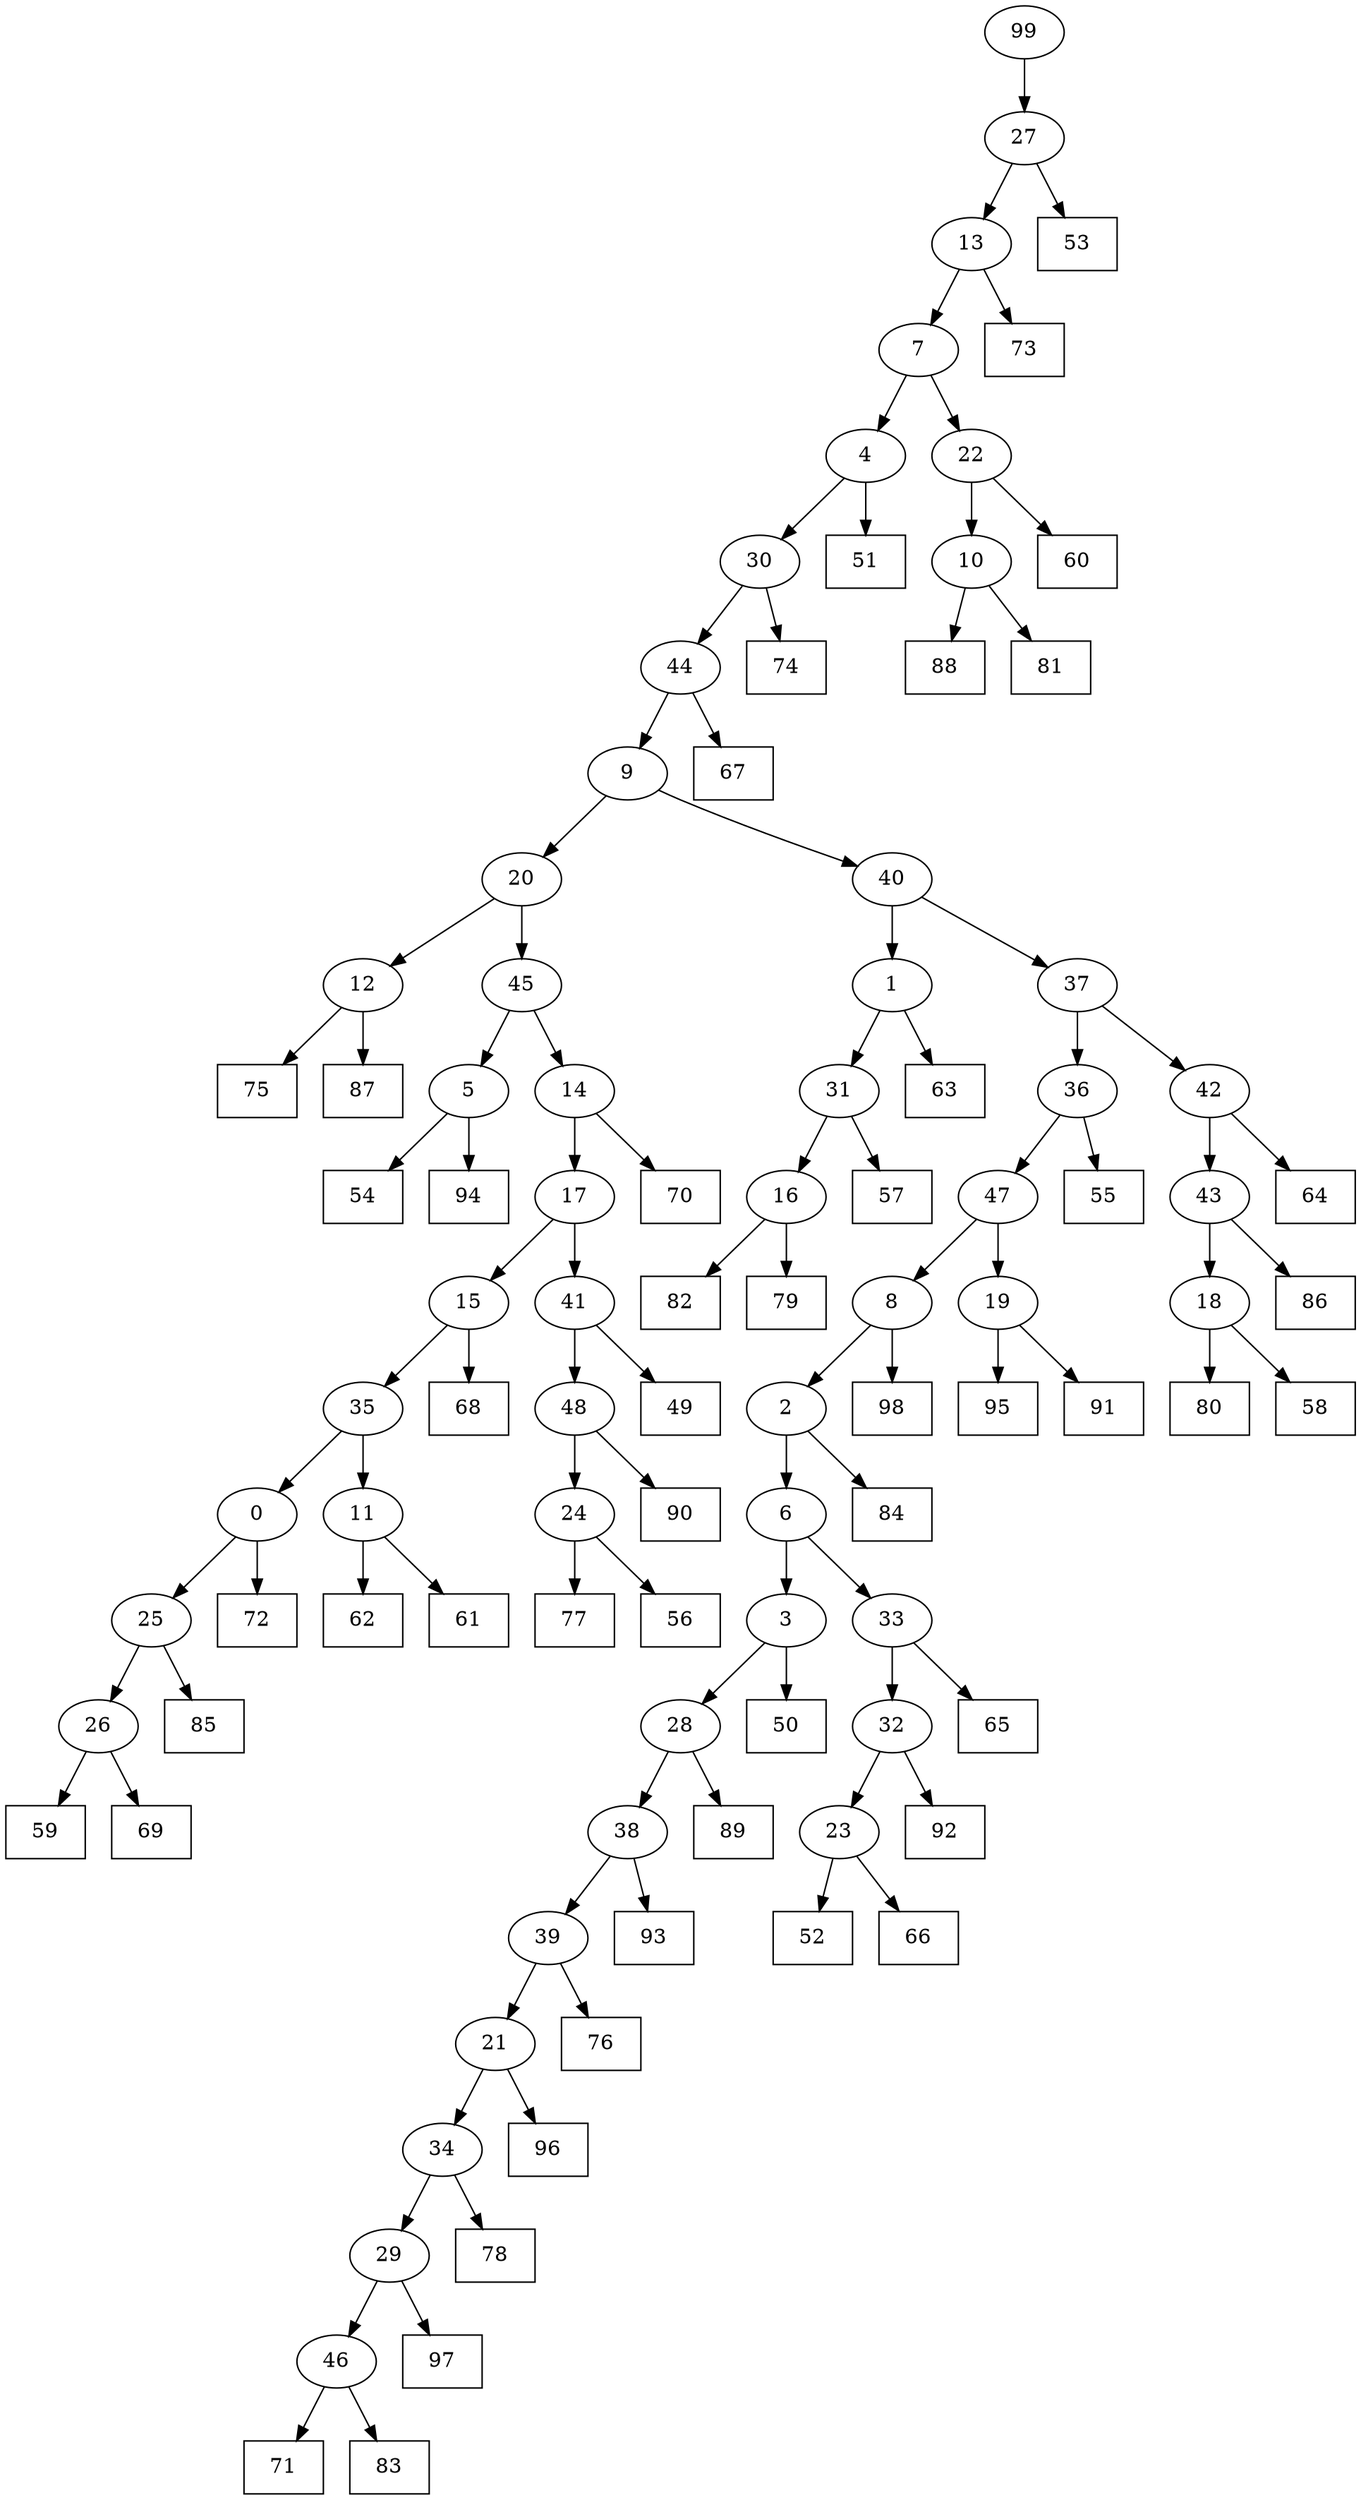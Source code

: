 digraph G {
0[label="0"];
1[label="1"];
2[label="2"];
3[label="3"];
4[label="4"];
5[label="5"];
6[label="6"];
7[label="7"];
8[label="8"];
9[label="9"];
10[label="10"];
11[label="11"];
12[label="12"];
13[label="13"];
14[label="14"];
15[label="15"];
16[label="16"];
17[label="17"];
18[label="18"];
19[label="19"];
20[label="20"];
21[label="21"];
22[label="22"];
23[label="23"];
24[label="24"];
25[label="25"];
26[label="26"];
27[label="27"];
28[label="28"];
29[label="29"];
30[label="30"];
31[label="31"];
32[label="32"];
33[label="33"];
34[label="34"];
35[label="35"];
36[label="36"];
37[label="37"];
38[label="38"];
39[label="39"];
40[label="40"];
41[label="41"];
42[label="42"];
43[label="43"];
44[label="44"];
45[label="45"];
46[label="46"];
47[label="47"];
48[label="48"];
49[shape=box,label="89"];
50[shape=box,label="95"];
51[shape=box,label="98"];
52[shape=box,label="85"];
53[shape=box,label="55"];
54[shape=box,label="75"];
55[shape=box,label="92"];
56[shape=box,label="68"];
57[shape=box,label="82"];
58[shape=box,label="54"];
59[shape=box,label="97"];
60[shape=box,label="62"];
61[shape=box,label="90"];
62[shape=box,label="76"];
63[shape=box,label="61"];
64[shape=box,label="74"];
65[shape=box,label="80"];
66[shape=box,label="70"];
67[shape=box,label="91"];
68[shape=box,label="51"];
69[shape=box,label="73"];
70[shape=box,label="60"];
71[shape=box,label="52"];
72[shape=box,label="88"];
73[shape=box,label="49"];
74[shape=box,label="93"];
75[shape=box,label="86"];
76[shape=box,label="57"];
77[shape=box,label="63"];
78[shape=box,label="64"];
79[shape=box,label="71"];
80[shape=box,label="78"];
81[shape=box,label="59"];
82[shape=box,label="83"];
83[shape=box,label="96"];
84[shape=box,label="69"];
85[shape=box,label="84"];
86[shape=box,label="94"];
87[shape=box,label="67"];
88[shape=box,label="66"];
89[shape=box,label="81"];
90[shape=box,label="50"];
91[shape=box,label="65"];
92[shape=box,label="79"];
93[shape=box,label="53"];
94[shape=box,label="72"];
95[shape=box,label="77"];
96[shape=box,label="58"];
97[shape=box,label="56"];
98[shape=box,label="87"];
99[label="99"];
18->65 ;
23->71 ;
33->91 ;
10->89 ;
12->98 ;
48->61 ;
0->94 ;
28->49 ;
33->32 ;
11->63 ;
42->43 ;
21->83 ;
35->0 ;
8->51 ;
17->15 ;
29->59 ;
44->87 ;
16->92 ;
9->20 ;
20->45 ;
45->14 ;
13->69 ;
34->29 ;
29->46 ;
26->84 ;
14->66 ;
31->76 ;
19->50 ;
12->54 ;
5->86 ;
26->81 ;
27->93 ;
32->55 ;
47->19 ;
31->16 ;
16->57 ;
24->95 ;
22->70 ;
0->25 ;
25->26 ;
30->44 ;
34->80 ;
46->79 ;
14->17 ;
25->52 ;
6->33 ;
15->56 ;
40->1 ;
1->77 ;
3->90 ;
7->22 ;
46->82 ;
37->36 ;
36->53 ;
4->68 ;
22->10 ;
10->72 ;
19->67 ;
11->60 ;
45->5 ;
5->58 ;
44->9 ;
36->47 ;
47->8 ;
2->85 ;
43->18 ;
18->96 ;
37->42 ;
42->78 ;
17->41 ;
41->73 ;
1->31 ;
4->30 ;
6->3 ;
32->23 ;
23->88 ;
40->37 ;
99->27 ;
27->13 ;
3->28 ;
13->7 ;
7->4 ;
30->64 ;
41->48 ;
48->24 ;
24->97 ;
38->39 ;
39->62 ;
43->75 ;
8->2 ;
2->6 ;
9->40 ;
39->21 ;
21->34 ;
15->35 ;
35->11 ;
20->12 ;
28->38 ;
38->74 ;
}

